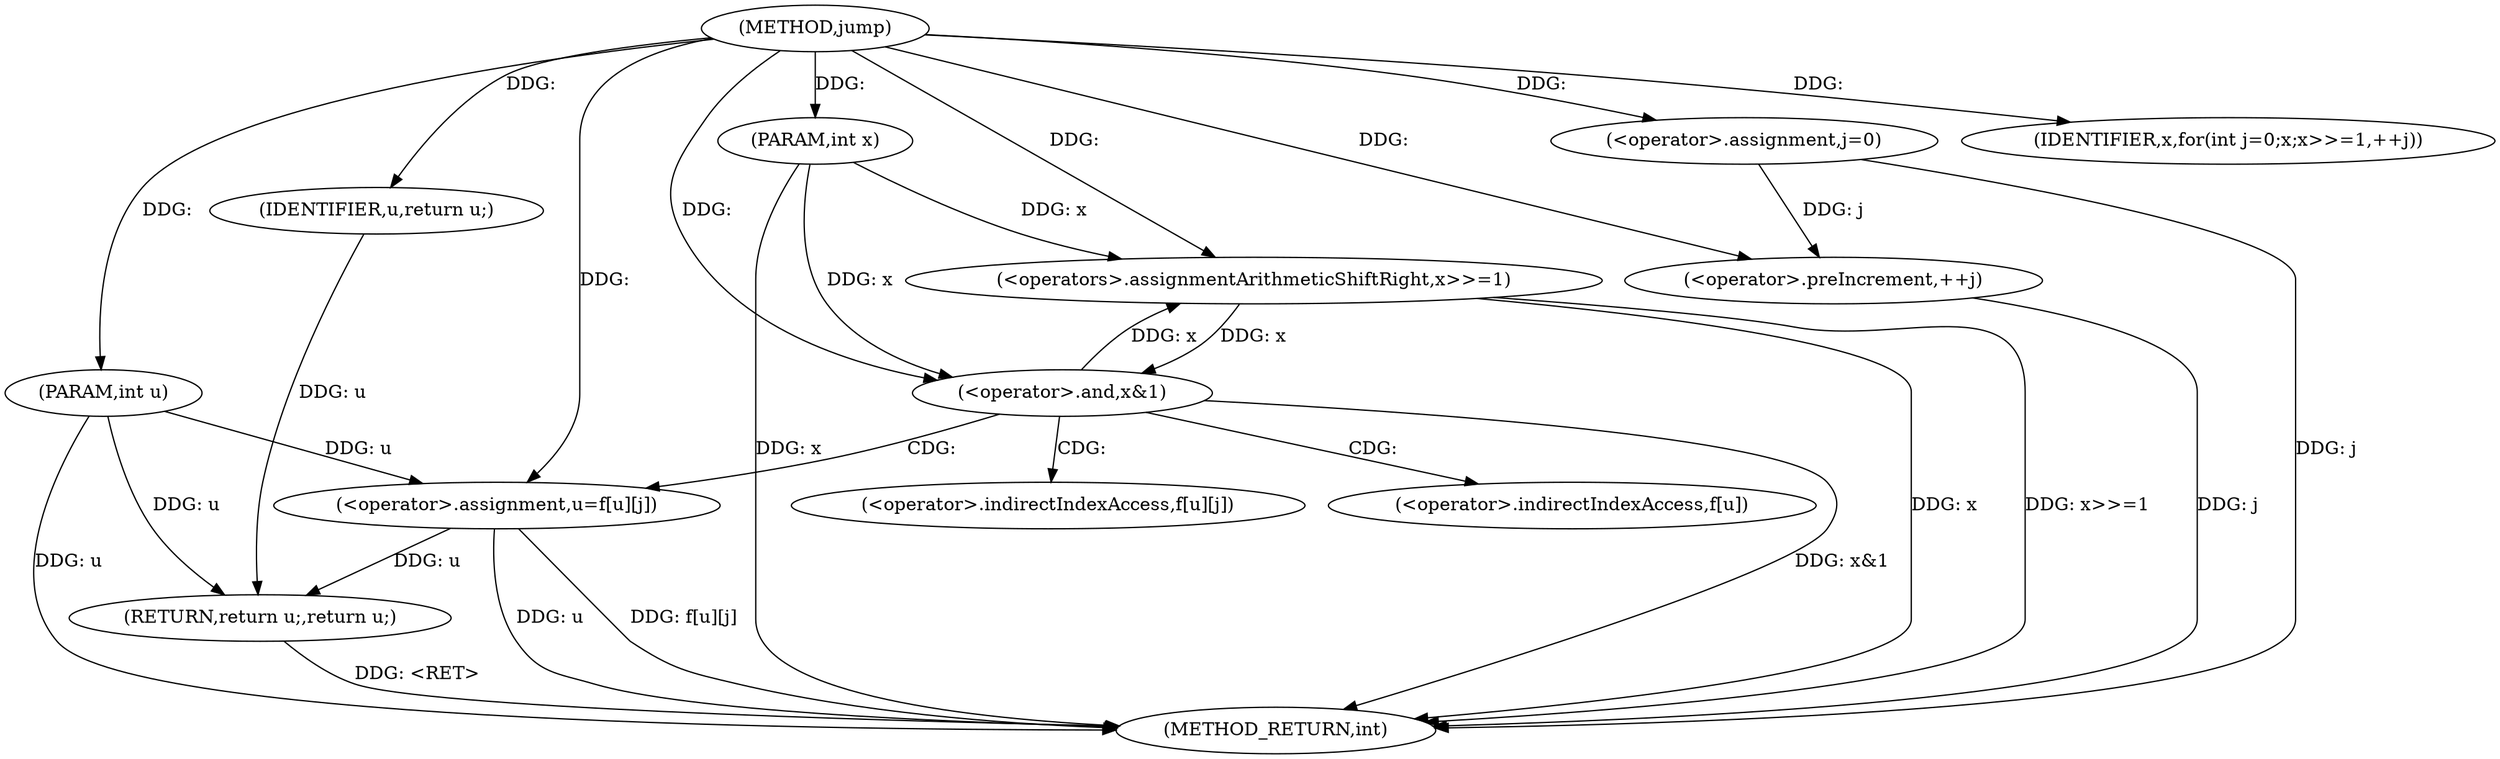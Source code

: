 digraph "jump" {  
"1000395" [label = "(METHOD,jump)" ]
"1000424" [label = "(METHOD_RETURN,int)" ]
"1000396" [label = "(PARAM,int u)" ]
"1000397" [label = "(PARAM,int x)" ]
"1000422" [label = "(RETURN,return u;,return u;)" ]
"1000401" [label = "(<operator>.assignment,j=0)" ]
"1000404" [label = "(IDENTIFIER,x,for(int j=0;x;x>>=1,++j))" ]
"1000423" [label = "(IDENTIFIER,u,return u;)" ]
"1000406" [label = "(<operators>.assignmentArithmeticShiftRight,x>>=1)" ]
"1000409" [label = "(<operator>.preIncrement,++j)" ]
"1000412" [label = "(<operator>.and,x&1)" ]
"1000415" [label = "(<operator>.assignment,u=f[u][j])" ]
"1000417" [label = "(<operator>.indirectIndexAccess,f[u][j])" ]
"1000418" [label = "(<operator>.indirectIndexAccess,f[u])" ]
  "1000396" -> "1000424"  [ label = "DDG: u"] 
  "1000397" -> "1000424"  [ label = "DDG: x"] 
  "1000401" -> "1000424"  [ label = "DDG: j"] 
  "1000412" -> "1000424"  [ label = "DDG: x&1"] 
  "1000415" -> "1000424"  [ label = "DDG: u"] 
  "1000415" -> "1000424"  [ label = "DDG: f[u][j]"] 
  "1000406" -> "1000424"  [ label = "DDG: x"] 
  "1000406" -> "1000424"  [ label = "DDG: x>>=1"] 
  "1000409" -> "1000424"  [ label = "DDG: j"] 
  "1000422" -> "1000424"  [ label = "DDG: <RET>"] 
  "1000395" -> "1000396"  [ label = "DDG: "] 
  "1000395" -> "1000397"  [ label = "DDG: "] 
  "1000423" -> "1000422"  [ label = "DDG: u"] 
  "1000415" -> "1000422"  [ label = "DDG: u"] 
  "1000396" -> "1000422"  [ label = "DDG: u"] 
  "1000395" -> "1000401"  [ label = "DDG: "] 
  "1000395" -> "1000404"  [ label = "DDG: "] 
  "1000395" -> "1000423"  [ label = "DDG: "] 
  "1000412" -> "1000406"  [ label = "DDG: x"] 
  "1000397" -> "1000406"  [ label = "DDG: x"] 
  "1000395" -> "1000406"  [ label = "DDG: "] 
  "1000401" -> "1000409"  [ label = "DDG: j"] 
  "1000395" -> "1000409"  [ label = "DDG: "] 
  "1000406" -> "1000412"  [ label = "DDG: x"] 
  "1000397" -> "1000412"  [ label = "DDG: x"] 
  "1000395" -> "1000412"  [ label = "DDG: "] 
  "1000396" -> "1000415"  [ label = "DDG: u"] 
  "1000395" -> "1000415"  [ label = "DDG: "] 
  "1000412" -> "1000417"  [ label = "CDG: "] 
  "1000412" -> "1000415"  [ label = "CDG: "] 
  "1000412" -> "1000418"  [ label = "CDG: "] 
}
